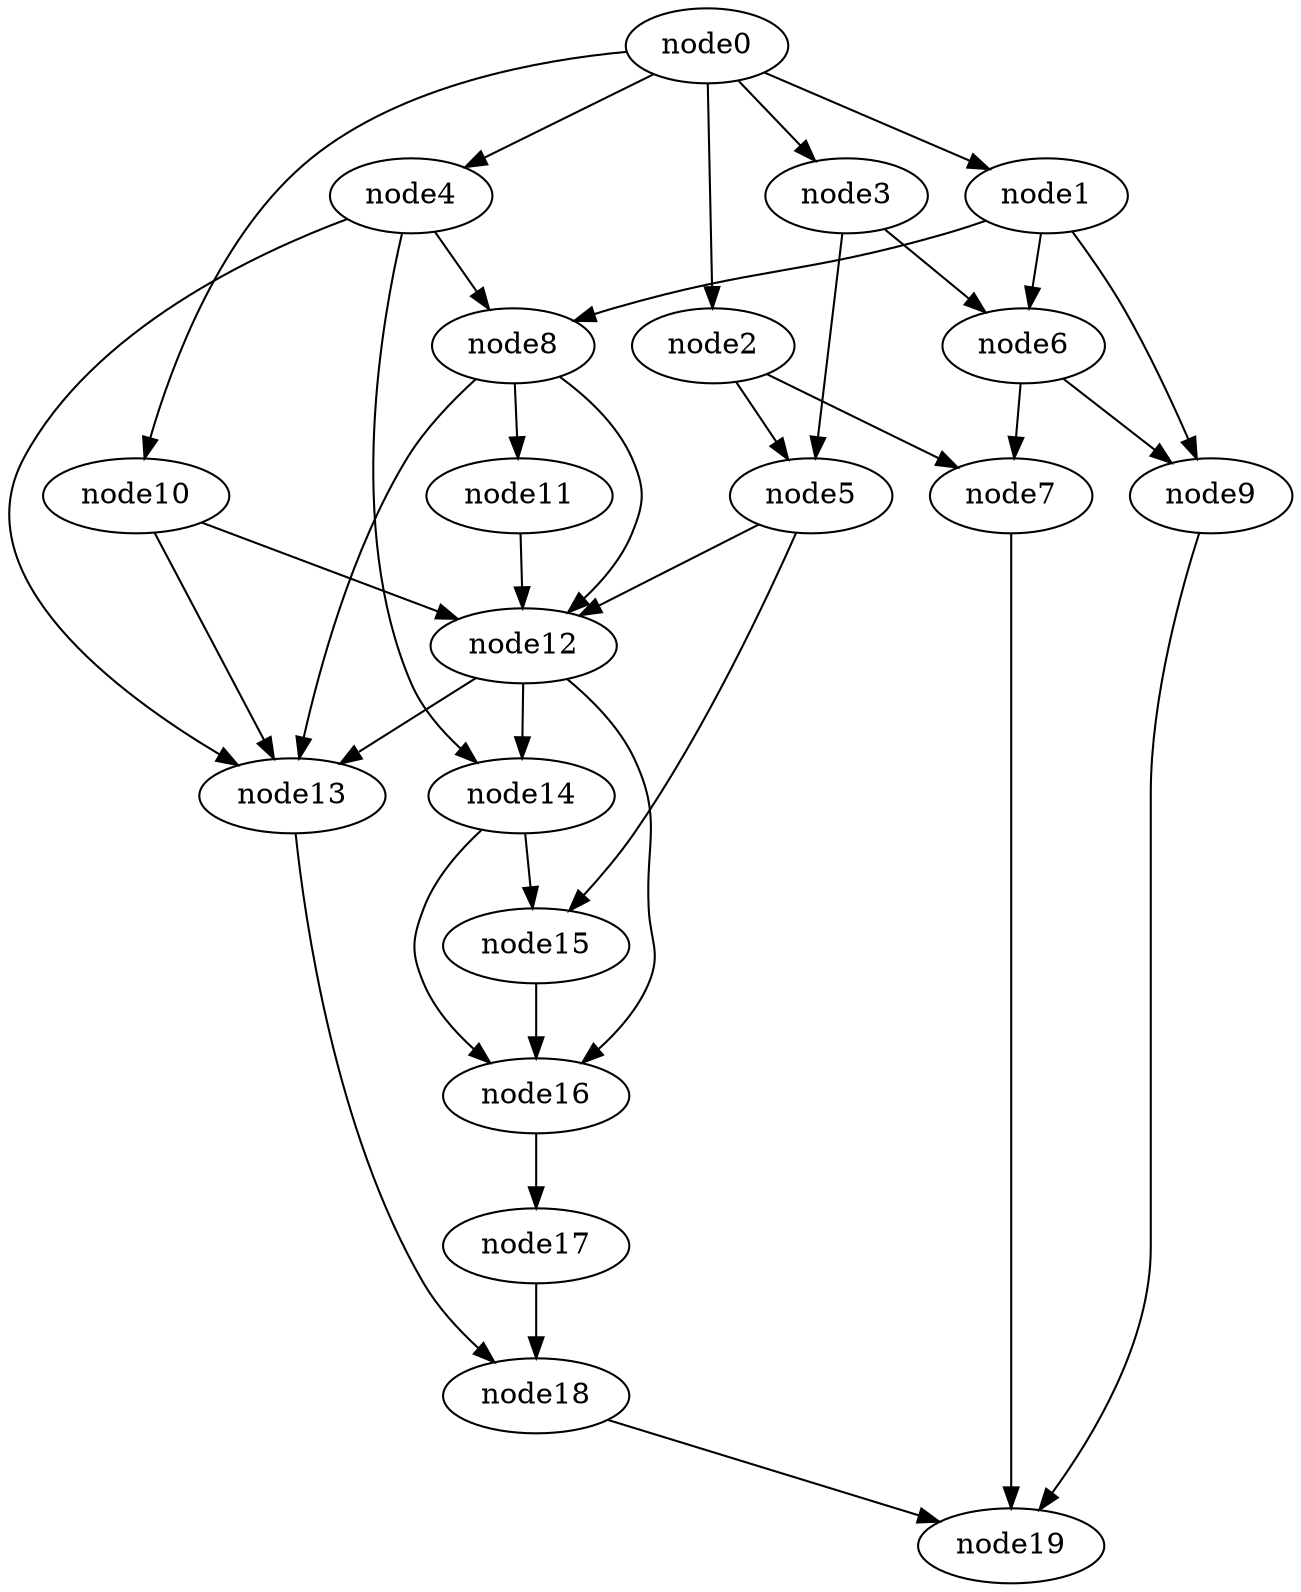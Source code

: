 digraph g{
	node19
	node18 -> node19
	node17 -> node18
	node16 -> node17
	node15 -> node16
	node14 -> node16
	node14 -> node15
	node13 -> node18
	node12 -> node16
	node12 -> node14
	node12 -> node13
	node11 -> node12
	node10 -> node13
	node10 -> node12
	node9 -> node19
	node8 -> node13
	node8 -> node12
	node8 -> node11
	node7 -> node19
	node6 -> node9
	node6 -> node7
	node5 -> node15
	node5 -> node12
	node4 -> node14
	node4 -> node13
	node4 -> node8
	node3 -> node6
	node3 -> node5
	node2 -> node7
	node2 -> node5
	node1 -> node9
	node1 -> node8
	node1 -> node6
	node0 -> node10
	node0 -> node4
	node0 -> node3
	node0 -> node2
	node0 -> node1
}
